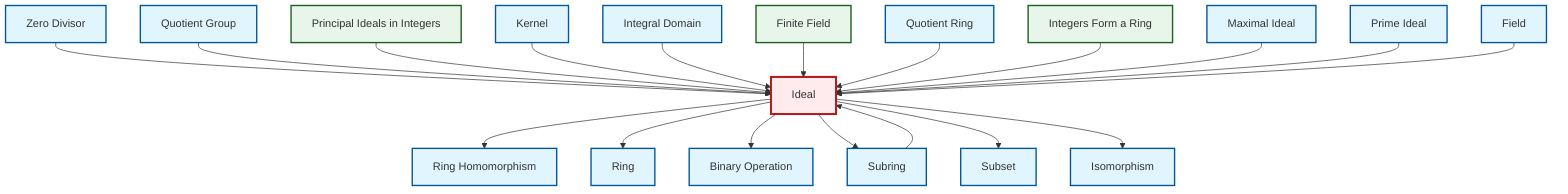graph TD
    classDef definition fill:#e1f5fe,stroke:#01579b,stroke-width:2px
    classDef theorem fill:#f3e5f5,stroke:#4a148c,stroke-width:2px
    classDef axiom fill:#fff3e0,stroke:#e65100,stroke-width:2px
    classDef example fill:#e8f5e9,stroke:#1b5e20,stroke-width:2px
    classDef current fill:#ffebee,stroke:#b71c1c,stroke-width:3px
    def-binary-operation["Binary Operation"]:::definition
    def-maximal-ideal["Maximal Ideal"]:::definition
    ex-principal-ideal["Principal Ideals in Integers"]:::example
    def-subring["Subring"]:::definition
    def-integral-domain["Integral Domain"]:::definition
    def-ideal["Ideal"]:::definition
    def-zero-divisor["Zero Divisor"]:::definition
    def-quotient-group["Quotient Group"]:::definition
    def-kernel["Kernel"]:::definition
    def-subset["Subset"]:::definition
    ex-finite-field["Finite Field"]:::example
    def-ring["Ring"]:::definition
    def-prime-ideal["Prime Ideal"]:::definition
    def-quotient-ring["Quotient Ring"]:::definition
    ex-integers-ring["Integers Form a Ring"]:::example
    def-isomorphism["Isomorphism"]:::definition
    def-ring-homomorphism["Ring Homomorphism"]:::definition
    def-field["Field"]:::definition
    def-ideal --> def-ring-homomorphism
    def-ideal --> def-ring
    def-zero-divisor --> def-ideal
    def-ideal --> def-binary-operation
    def-subring --> def-ideal
    def-quotient-group --> def-ideal
    def-ideal --> def-subring
    ex-principal-ideal --> def-ideal
    def-kernel --> def-ideal
    def-integral-domain --> def-ideal
    ex-finite-field --> def-ideal
    def-quotient-ring --> def-ideal
    ex-integers-ring --> def-ideal
    def-maximal-ideal --> def-ideal
    def-prime-ideal --> def-ideal
    def-field --> def-ideal
    def-ideal --> def-subset
    def-ideal --> def-isomorphism
    class def-ideal current